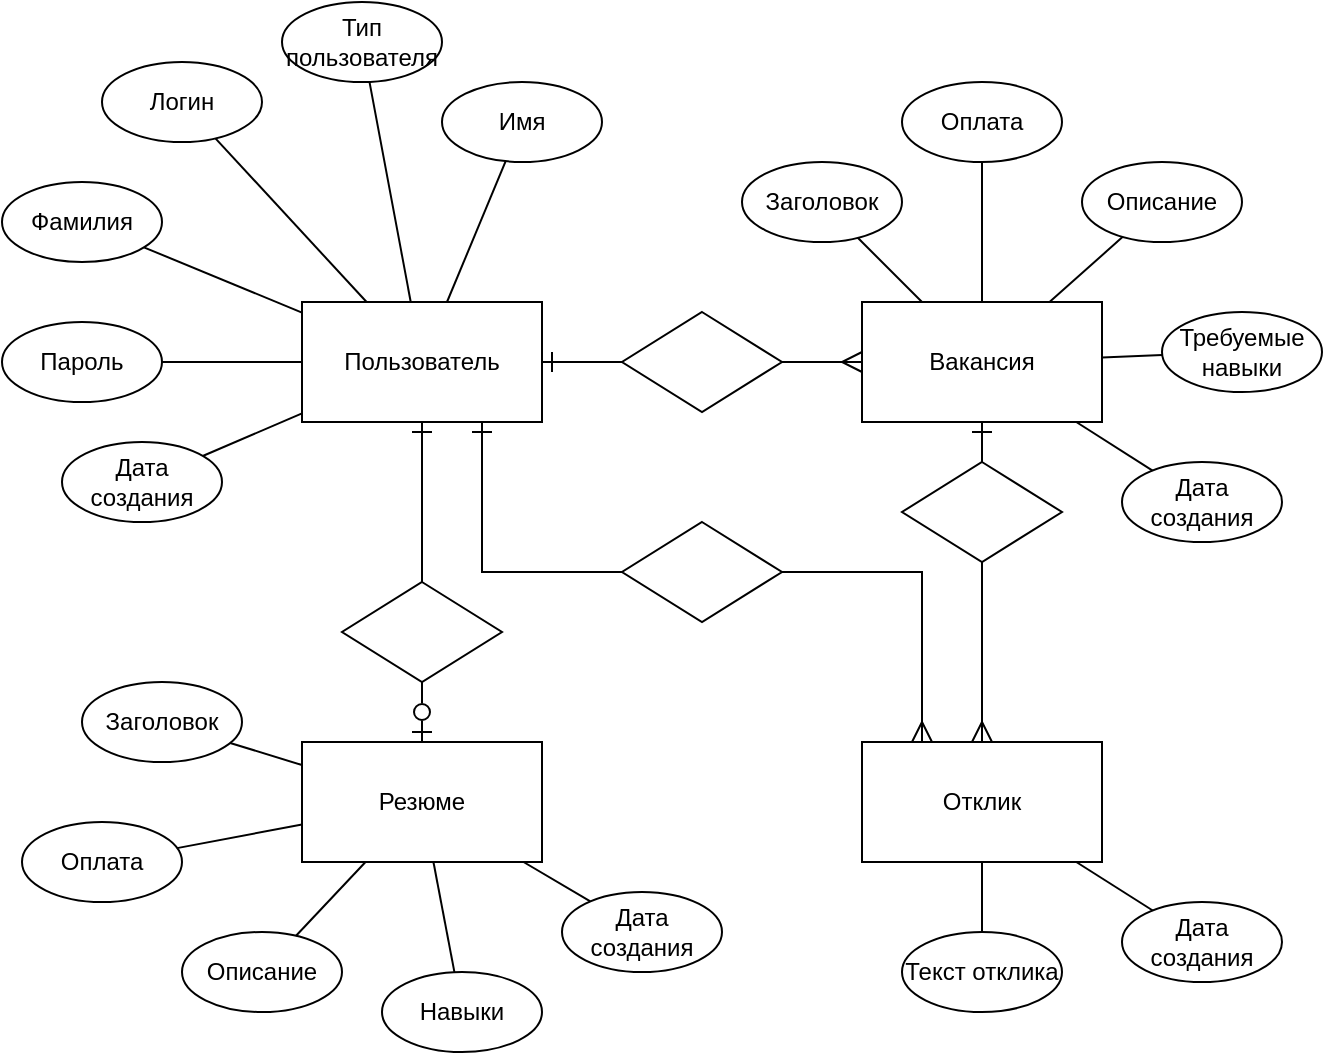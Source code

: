 <mxfile>
    <diagram id="PYa197SLWgP0K5_eSDLI" name="Page-1">
        <mxGraphModel dx="851" dy="277" grid="1" gridSize="10" guides="1" tooltips="1" connect="1" arrows="1" fold="1" page="1" pageScale="1" pageWidth="827" pageHeight="1169" math="0" shadow="0">
            <root>
                <mxCell id="0"/>
                <mxCell id="1" parent="0"/>
                <mxCell id="2" value="Пользователь" style="rounded=0;whiteSpace=wrap;html=1;" parent="1" vertex="1">
                    <mxGeometry x="180" y="250" width="120" height="60" as="geometry"/>
                </mxCell>
                <mxCell id="3" value="Резюме" style="rounded=0;whiteSpace=wrap;html=1;" parent="1" vertex="1">
                    <mxGeometry x="180" y="470" width="120" height="60" as="geometry"/>
                </mxCell>
                <mxCell id="4" value="Вакансия" style="rounded=0;whiteSpace=wrap;html=1;" parent="1" vertex="1">
                    <mxGeometry x="460" y="250" width="120" height="60" as="geometry"/>
                </mxCell>
                <mxCell id="5" value="Отклик" style="rounded=0;whiteSpace=wrap;html=1;" parent="1" vertex="1">
                    <mxGeometry x="460" y="470" width="120" height="60" as="geometry"/>
                </mxCell>
                <mxCell id="7" style="edgeStyle=none;html=1;endArrow=ERone;endFill=0;startArrow=none;startFill=0;endSize=8;targetPerimeterSpacing=0;" parent="1" source="6" target="2" edge="1">
                    <mxGeometry relative="1" as="geometry"/>
                </mxCell>
                <mxCell id="8" style="edgeStyle=none;html=1;entryX=0;entryY=0.5;entryDx=0;entryDy=0;endArrow=ERmany;endFill=0;jumpStyle=none;rounded=1;fixDash=0;startArrow=none;startFill=0;endSize=8;" parent="1" source="6" target="4" edge="1">
                    <mxGeometry relative="1" as="geometry">
                        <Array as="points"/>
                    </mxGeometry>
                </mxCell>
                <mxCell id="6" value="" style="rhombus;whiteSpace=wrap;html=1;" parent="1" vertex="1">
                    <mxGeometry x="340" y="255" width="80" height="50" as="geometry"/>
                </mxCell>
                <mxCell id="9" value="" style="rhombus;whiteSpace=wrap;html=1;" parent="1" vertex="1">
                    <mxGeometry x="200" y="390" width="80" height="50" as="geometry"/>
                </mxCell>
                <mxCell id="10" value="" style="endArrow=ERone;html=1;rounded=1;jumpStyle=none;entryX=0.5;entryY=1;entryDx=0;entryDy=0;exitX=0.5;exitY=0;exitDx=0;exitDy=0;startArrow=none;startFill=0;endFill=0;endSize=8;" parent="1" source="9" target="2" edge="1">
                    <mxGeometry width="50" height="50" relative="1" as="geometry">
                        <mxPoint x="390" y="480" as="sourcePoint"/>
                        <mxPoint x="440" y="430" as="targetPoint"/>
                    </mxGeometry>
                </mxCell>
                <mxCell id="11" value="" style="endArrow=none;html=1;rounded=1;jumpStyle=none;entryX=0.5;entryY=1;entryDx=0;entryDy=0;exitX=0.5;exitY=0;exitDx=0;exitDy=0;endFill=0;startArrow=ERzeroToOne;startFill=0;startSize=8;" parent="1" source="3" target="9" edge="1">
                    <mxGeometry width="50" height="50" relative="1" as="geometry">
                        <mxPoint x="390" y="480" as="sourcePoint"/>
                        <mxPoint x="440" y="430" as="targetPoint"/>
                    </mxGeometry>
                </mxCell>
                <mxCell id="17" style="edgeStyle=none;rounded=0;jumpStyle=none;html=1;entryX=0.5;entryY=1;entryDx=0;entryDy=0;endArrow=ERone;endFill=0;endSize=8;" parent="1" source="12" target="4" edge="1">
                    <mxGeometry relative="1" as="geometry"/>
                </mxCell>
                <mxCell id="18" style="edgeStyle=none;rounded=0;jumpStyle=none;html=1;entryX=0.5;entryY=0;entryDx=0;entryDy=0;endArrow=ERmany;endFill=0;endSize=8;" parent="1" source="12" target="5" edge="1">
                    <mxGeometry relative="1" as="geometry"/>
                </mxCell>
                <mxCell id="12" value="" style="rhombus;whiteSpace=wrap;html=1;" parent="1" vertex="1">
                    <mxGeometry x="480" y="330" width="80" height="50" as="geometry"/>
                </mxCell>
                <mxCell id="14" value="" style="rhombus;whiteSpace=wrap;html=1;" parent="1" vertex="1">
                    <mxGeometry x="340" y="360" width="80" height="50" as="geometry"/>
                </mxCell>
                <mxCell id="15" value="" style="endArrow=none;html=1;rounded=0;jumpStyle=none;entryX=0;entryY=0.5;entryDx=0;entryDy=0;exitX=0.75;exitY=1;exitDx=0;exitDy=0;endFill=0;endSize=8;startArrow=ERone;startFill=0;startSize=8;" parent="1" source="2" target="14" edge="1">
                    <mxGeometry width="50" height="50" relative="1" as="geometry">
                        <mxPoint x="370" y="480" as="sourcePoint"/>
                        <mxPoint x="420" y="430" as="targetPoint"/>
                        <Array as="points">
                            <mxPoint x="270" y="385"/>
                        </Array>
                    </mxGeometry>
                </mxCell>
                <mxCell id="16" value="" style="endArrow=none;html=1;rounded=0;jumpStyle=none;entryX=1;entryY=0.5;entryDx=0;entryDy=0;exitX=0.25;exitY=0;exitDx=0;exitDy=0;endFill=0;startArrow=ERmany;startFill=0;startSize=8;" parent="1" source="5" target="14" edge="1">
                    <mxGeometry width="50" height="50" relative="1" as="geometry">
                        <mxPoint x="330" y="430" as="sourcePoint"/>
                        <mxPoint x="380" y="380" as="targetPoint"/>
                        <Array as="points">
                            <mxPoint x="490" y="385"/>
                        </Array>
                    </mxGeometry>
                </mxCell>
                <mxCell id="21" value="Имя" style="ellipse;whiteSpace=wrap;html=1;" parent="1" vertex="1">
                    <mxGeometry x="250" y="140" width="80" height="40" as="geometry"/>
                </mxCell>
                <mxCell id="22" value="Фамилия" style="ellipse;whiteSpace=wrap;html=1;" parent="1" vertex="1">
                    <mxGeometry x="30" y="190" width="80" height="40" as="geometry"/>
                </mxCell>
                <mxCell id="23" value="Логин" style="ellipse;whiteSpace=wrap;html=1;" parent="1" vertex="1">
                    <mxGeometry x="80" y="130" width="80" height="40" as="geometry"/>
                </mxCell>
                <mxCell id="24" value="Тип пользователя" style="ellipse;whiteSpace=wrap;html=1;" parent="1" vertex="1">
                    <mxGeometry x="170" y="100" width="80" height="40" as="geometry"/>
                </mxCell>
                <mxCell id="26" value="Пароль" style="ellipse;whiteSpace=wrap;html=1;" parent="1" vertex="1">
                    <mxGeometry x="30" y="260" width="80" height="40" as="geometry"/>
                </mxCell>
                <mxCell id="28" value="" style="endArrow=none;html=1;" parent="1" source="2" target="21" edge="1">
                    <mxGeometry width="50" height="50" relative="1" as="geometry">
                        <mxPoint x="320" y="230" as="sourcePoint"/>
                        <mxPoint x="370" y="180" as="targetPoint"/>
                    </mxGeometry>
                </mxCell>
                <mxCell id="29" value="" style="endArrow=none;html=1;" parent="1" source="26" target="2" edge="1">
                    <mxGeometry width="50" height="50" relative="1" as="geometry">
                        <mxPoint x="70" y="330" as="sourcePoint"/>
                        <mxPoint x="120" y="280" as="targetPoint"/>
                    </mxGeometry>
                </mxCell>
                <mxCell id="30" value="" style="endArrow=none;html=1;" parent="1" source="22" target="2" edge="1">
                    <mxGeometry width="50" height="50" relative="1" as="geometry">
                        <mxPoint x="130" y="230" as="sourcePoint"/>
                        <mxPoint x="180" y="180" as="targetPoint"/>
                    </mxGeometry>
                </mxCell>
                <mxCell id="31" value="" style="endArrow=none;html=1;" parent="1" source="23" target="2" edge="1">
                    <mxGeometry width="50" height="50" relative="1" as="geometry">
                        <mxPoint x="157.203" y="150.002" as="sourcePoint"/>
                        <mxPoint x="262.789" y="214.52" as="targetPoint"/>
                    </mxGeometry>
                </mxCell>
                <mxCell id="32" value="" style="endArrow=none;html=1;" parent="1" source="2" target="24" edge="1">
                    <mxGeometry width="50" height="50" relative="1" as="geometry">
                        <mxPoint x="240" y="240" as="sourcePoint"/>
                        <mxPoint x="290" y="190" as="targetPoint"/>
                    </mxGeometry>
                </mxCell>
                <mxCell id="33" value="Заголовок" style="ellipse;whiteSpace=wrap;html=1;" parent="1" vertex="1">
                    <mxGeometry x="400" y="180" width="80" height="40" as="geometry"/>
                </mxCell>
                <mxCell id="34" value="Описание" style="ellipse;whiteSpace=wrap;html=1;" parent="1" vertex="1">
                    <mxGeometry x="570" y="180" width="80" height="40" as="geometry"/>
                </mxCell>
                <mxCell id="35" value="Оплата" style="ellipse;whiteSpace=wrap;html=1;" parent="1" vertex="1">
                    <mxGeometry x="480" y="140" width="80" height="40" as="geometry"/>
                </mxCell>
                <mxCell id="36" value="Требуемые навыки" style="ellipse;whiteSpace=wrap;html=1;" parent="1" vertex="1">
                    <mxGeometry x="610" y="255" width="80" height="40" as="geometry"/>
                </mxCell>
                <mxCell id="37" value="" style="endArrow=none;html=1;" parent="1" source="4" target="33" edge="1">
                    <mxGeometry width="50" height="50" relative="1" as="geometry">
                        <mxPoint x="510" y="240" as="sourcePoint"/>
                        <mxPoint x="560" y="190" as="targetPoint"/>
                    </mxGeometry>
                </mxCell>
                <mxCell id="38" value="" style="endArrow=none;html=1;" parent="1" source="4" target="34" edge="1">
                    <mxGeometry width="50" height="50" relative="1" as="geometry">
                        <mxPoint x="570" y="240" as="sourcePoint"/>
                        <mxPoint x="620" y="190" as="targetPoint"/>
                    </mxGeometry>
                </mxCell>
                <mxCell id="39" value="" style="endArrow=none;html=1;" parent="1" source="4" target="35" edge="1">
                    <mxGeometry width="50" height="50" relative="1" as="geometry">
                        <mxPoint x="500" y="230" as="sourcePoint"/>
                        <mxPoint x="550" y="180" as="targetPoint"/>
                    </mxGeometry>
                </mxCell>
                <mxCell id="40" value="" style="endArrow=none;html=1;" parent="1" source="4" target="36" edge="1">
                    <mxGeometry width="50" height="50" relative="1" as="geometry">
                        <mxPoint x="550" y="230" as="sourcePoint"/>
                        <mxPoint x="600" y="180" as="targetPoint"/>
                    </mxGeometry>
                </mxCell>
                <mxCell id="41" value="Навыки" style="ellipse;whiteSpace=wrap;html=1;" parent="1" vertex="1">
                    <mxGeometry x="220" y="585" width="80" height="40" as="geometry"/>
                </mxCell>
                <mxCell id="42" value="Описание" style="ellipse;whiteSpace=wrap;html=1;" parent="1" vertex="1">
                    <mxGeometry x="120" y="565" width="80" height="40" as="geometry"/>
                </mxCell>
                <mxCell id="43" value="Оплата" style="ellipse;whiteSpace=wrap;html=1;" parent="1" vertex="1">
                    <mxGeometry x="40" y="510" width="80" height="40" as="geometry"/>
                </mxCell>
                <mxCell id="44" value="Заголовок" style="ellipse;whiteSpace=wrap;html=1;" parent="1" vertex="1">
                    <mxGeometry x="70" y="440" width="80" height="40" as="geometry"/>
                </mxCell>
                <mxCell id="45" value="" style="endArrow=none;html=1;" parent="1" source="44" target="3" edge="1">
                    <mxGeometry width="50" height="50" relative="1" as="geometry">
                        <mxPoint x="80" y="430" as="sourcePoint"/>
                        <mxPoint x="130" y="380" as="targetPoint"/>
                    </mxGeometry>
                </mxCell>
                <mxCell id="46" value="" style="endArrow=none;html=1;" parent="1" source="43" target="3" edge="1">
                    <mxGeometry width="50" height="50" relative="1" as="geometry">
                        <mxPoint x="250" y="490" as="sourcePoint"/>
                        <mxPoint x="300" y="440" as="targetPoint"/>
                    </mxGeometry>
                </mxCell>
                <mxCell id="47" value="" style="endArrow=none;html=1;" parent="1" source="3" target="42" edge="1">
                    <mxGeometry width="50" height="50" relative="1" as="geometry">
                        <mxPoint x="250" y="490" as="sourcePoint"/>
                        <mxPoint x="300" y="440" as="targetPoint"/>
                    </mxGeometry>
                </mxCell>
                <mxCell id="48" value="" style="endArrow=none;html=1;" parent="1" source="3" target="41" edge="1">
                    <mxGeometry width="50" height="50" relative="1" as="geometry">
                        <mxPoint x="250" y="490" as="sourcePoint"/>
                        <mxPoint x="300" y="440" as="targetPoint"/>
                    </mxGeometry>
                </mxCell>
                <mxCell id="49" value="Текст отклика" style="ellipse;whiteSpace=wrap;html=1;" parent="1" vertex="1">
                    <mxGeometry x="480" y="565" width="80" height="40" as="geometry"/>
                </mxCell>
                <mxCell id="50" value="" style="endArrow=none;html=1;" parent="1" source="49" target="5" edge="1">
                    <mxGeometry width="50" height="50" relative="1" as="geometry">
                        <mxPoint x="250" y="500" as="sourcePoint"/>
                        <mxPoint x="300" y="450" as="targetPoint"/>
                    </mxGeometry>
                </mxCell>
                <mxCell id="54" value="Дата создания" style="ellipse;whiteSpace=wrap;html=1;" parent="1" vertex="1">
                    <mxGeometry x="590" y="550" width="80" height="40" as="geometry"/>
                </mxCell>
                <mxCell id="56" value="" style="endArrow=none;html=1;" parent="1" source="54" target="5" edge="1">
                    <mxGeometry width="50" height="50" relative="1" as="geometry">
                        <mxPoint x="570.0" y="585" as="sourcePoint"/>
                        <mxPoint x="570.0" y="550" as="targetPoint"/>
                    </mxGeometry>
                </mxCell>
                <mxCell id="57" value="Дата создания" style="ellipse;whiteSpace=wrap;html=1;" parent="1" vertex="1">
                    <mxGeometry x="590" y="330" width="80" height="40" as="geometry"/>
                </mxCell>
                <mxCell id="58" value="Дата создания" style="ellipse;whiteSpace=wrap;html=1;" parent="1" vertex="1">
                    <mxGeometry x="310" y="545" width="80" height="40" as="geometry"/>
                </mxCell>
                <mxCell id="59" value="Дата создания" style="ellipse;whiteSpace=wrap;html=1;" parent="1" vertex="1">
                    <mxGeometry x="60" y="320" width="80" height="40" as="geometry"/>
                </mxCell>
                <mxCell id="60" value="" style="endArrow=none;html=1;" parent="1" source="3" target="58" edge="1">
                    <mxGeometry width="50" height="50" relative="1" as="geometry">
                        <mxPoint x="255.714" y="540" as="sourcePoint"/>
                        <mxPoint x="266.208" y="595.09" as="targetPoint"/>
                    </mxGeometry>
                </mxCell>
                <mxCell id="61" value="" style="endArrow=none;html=1;" parent="1" source="4" target="57" edge="1">
                    <mxGeometry width="50" height="50" relative="1" as="geometry">
                        <mxPoint x="579.999" y="410" as="sourcePoint"/>
                        <mxPoint x="613.392" y="429.732" as="targetPoint"/>
                    </mxGeometry>
                </mxCell>
                <mxCell id="62" value="" style="endArrow=none;html=1;" parent="1" source="2" target="59" edge="1">
                    <mxGeometry width="50" height="50" relative="1" as="geometry">
                        <mxPoint x="159.999" y="380" as="sourcePoint"/>
                        <mxPoint x="193.392" y="399.732" as="targetPoint"/>
                    </mxGeometry>
                </mxCell>
            </root>
        </mxGraphModel>
    </diagram>
</mxfile>